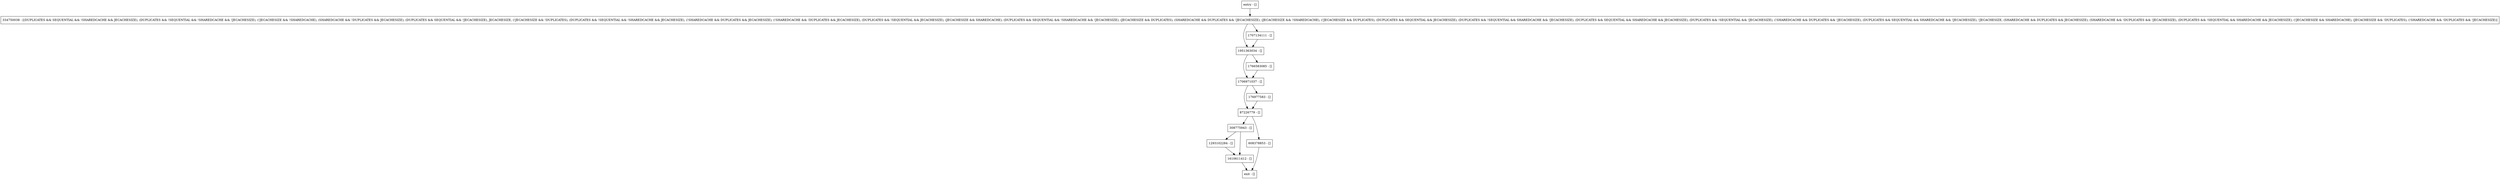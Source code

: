 digraph generateLogWriteException {
node [shape=record];
1706971037 [label="1706971037 - []"];
87226779 [label="87226779 - []"];
176977583 [label="176977583 - []"];
334750038 [label="334750038 - [(DUPLICATES && SEQUENTIAL && !SHAREDCACHE && JECACHESIZE), (DUPLICATES && !SEQUENTIAL && !SHAREDCACHE && !JECACHESIZE), (!JECACHESIZE && !SHAREDCACHE), (SHAREDCACHE && !DUPLICATES && JECACHESIZE), (DUPLICATES && SEQUENTIAL && !JECACHESIZE), JECACHESIZE, (!JECACHESIZE && !DUPLICATES), (DUPLICATES && !SEQUENTIAL && !SHAREDCACHE && JECACHESIZE), (!SHAREDCACHE && DUPLICATES && JECACHESIZE), (!SHAREDCACHE && !DUPLICATES && JECACHESIZE), (DUPLICATES && !SEQUENTIAL && JECACHESIZE), (JECACHESIZE && SHAREDCACHE), (DUPLICATES && SEQUENTIAL && !SHAREDCACHE && !JECACHESIZE), (JECACHESIZE && DUPLICATES), (SHAREDCACHE && DUPLICATES && !JECACHESIZE), (JECACHESIZE && !SHAREDCACHE), (!JECACHESIZE && DUPLICATES), (DUPLICATES && SEQUENTIAL && JECACHESIZE), (DUPLICATES && !SEQUENTIAL && SHAREDCACHE && !JECACHESIZE), (DUPLICATES && SEQUENTIAL && SHAREDCACHE && JECACHESIZE), (DUPLICATES && !SEQUENTIAL && !JECACHESIZE), (!SHAREDCACHE && DUPLICATES && !JECACHESIZE), (DUPLICATES && SEQUENTIAL && SHAREDCACHE && !JECACHESIZE), !JECACHESIZE, (SHAREDCACHE && DUPLICATES && JECACHESIZE), (SHAREDCACHE && !DUPLICATES && !JECACHESIZE), (DUPLICATES && !SEQUENTIAL && SHAREDCACHE && JECACHESIZE), (!JECACHESIZE && SHAREDCACHE), (JECACHESIZE && !DUPLICATES), (!SHAREDCACHE && !DUPLICATES && !JECACHESIZE)]"];
308775943 [label="308775943 - []"];
608378853 [label="608378853 - []"];
1293102284 [label="1293102284 - []"];
entry [label="entry - []"];
exit [label="exit - []"];
1610611412 [label="1610611412 - []"];
1766583085 [label="1766583085 - []"];
1951363034 [label="1951363034 - []"];
1707134111 [label="1707134111 - []"];
entry;
exit;
1706971037 -> 87226779;
1706971037 -> 176977583;
87226779 -> 308775943;
87226779 -> 608378853;
176977583 -> 87226779;
334750038 -> 1951363034;
334750038 -> 1707134111;
308775943 -> 1293102284;
308775943 -> 1610611412;
608378853 -> exit;
1293102284 -> 1610611412;
entry -> 334750038;
1610611412 -> exit;
1766583085 -> 1706971037;
1951363034 -> 1706971037;
1951363034 -> 1766583085;
1707134111 -> 1951363034;
}
